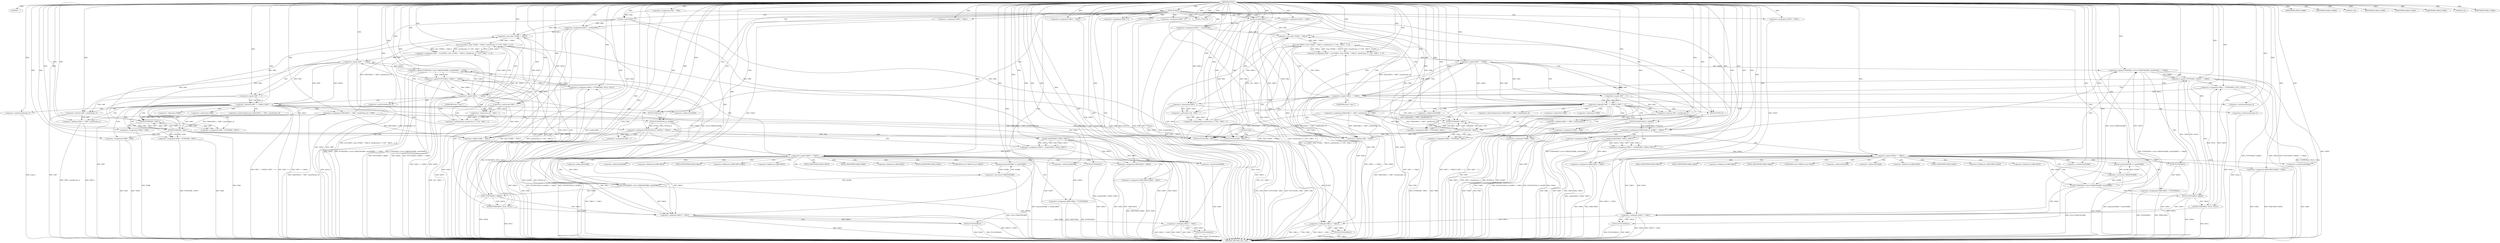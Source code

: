 digraph FUN1 {  
"1000100" [label = "(METHOD,FUN1)" ]
"1000499" [label = "(METHOD_RETURN,static void)" ]
"1000103" [label = "(LITERAL,\"\",)" ]
"1000104" [label = "(<operator>.assignment,VAR1 = VAR2)" ]
"1000108" [label = "(FUN2,FUN2())" ]
"1000113" [label = "(<operator>.assignment,VAR6 = 0)" ]
"1000120" [label = "(<operator>.assignment,VAR10 = VAR11)" ]
"1000124" [label = "(<operator>.assignment,VAR12 = VAR11)" ]
"1000128" [label = "(<operator>.assignment,VAR13 = wcslen(VAR1))" ]
"1000130" [label = "(wcslen,wcslen(VAR1))" ]
"1000135" [label = "(<operator>.notEquals,FUN3(FUN4(2,2), &VAR5) != VAR14)" ]
"1000136" [label = "(FUN3,FUN3(FUN4(2,2), &VAR5))" ]
"1000137" [label = "(FUN4,FUN4(2,2))" ]
"1000145" [label = "(<operator>.assignment,VAR6 = 1)" ]
"1000148" [label = "(<operator>.assignment,VAR10 = socket(VAR15, VAR16, VAR17))" ]
"1000150" [label = "(socket,socket(VAR15, VAR16, VAR17))" ]
"1000155" [label = "(<operator>.equals,VAR10 == VAR11)" ]
"1000160" [label = "(memset,memset(&VAR8, 0, sizeof(VAR8)))" ]
"1000164" [label = "(<operator>.sizeOf,sizeof(VAR8))" ]
"1000166" [label = "(<operator>.assignment,VAR8.VAR18 = VAR15)" ]
"1000171" [label = "(<operator>.assignment,VAR8.VAR19.VAR20 = VAR21)" ]
"1000178" [label = "(<operator>.assignment,VAR8.VAR22 = FUN5(VAR23))" ]
"1000182" [label = "(FUN5,FUN5(VAR23))" ]
"1000185" [label = "(<operator>.equals,FUN6(VAR10, (struct VAR24*)&VAR8, sizeof(VAR8)) == VAR25)" ]
"1000186" [label = "(FUN6,FUN6(VAR10, (struct VAR24*)&VAR8, sizeof(VAR8)))" ]
"1000188" [label = "(<operator>.cast,(struct VAR24*)&VAR8)" ]
"1000192" [label = "(<operator>.sizeOf,sizeof(VAR8))" ]
"1000198" [label = "(<operator>.equals,FUN7(VAR10, VAR26) == VAR25)" ]
"1000199" [label = "(FUN7,FUN7(VAR10, VAR26))" ]
"1000205" [label = "(<operator>.assignment,VAR12 = FUN8(VAR10, NULL, NULL))" ]
"1000207" [label = "(FUN8,FUN8(VAR10, NULL, NULL))" ]
"1000212" [label = "(<operator>.equals,VAR12 == VAR25)" ]
"1000217" [label = "(<operator>.assignment,VAR7 = recv(VAR12, (char *)(VAR1 + VAR13), sizeof(wchar_t) * (100 - VAR13 - 1), 0))" ]
"1000219" [label = "(recv,recv(VAR12, (char *)(VAR1 + VAR13), sizeof(wchar_t) * (100 - VAR13 - 1), 0))" ]
"1000221" [label = "(<operator>.cast,(char *)(VAR1 + VAR13))" ]
"1000223" [label = "(<operator>.addition,VAR1 + VAR13)" ]
"1000226" [label = "(<operator>.multiplication,sizeof(wchar_t) * (100 - VAR13 - 1))" ]
"1000227" [label = "(<operator>.sizeOf,sizeof(wchar_t))" ]
"1000229" [label = "(<operator>.subtraction,100 - VAR13 - 1)" ]
"1000231" [label = "(<operator>.subtraction,VAR13 - 1)" ]
"1000236" [label = "(<operator>.logicalOr,VAR7 == VAR25 || VAR7 == 0)" ]
"1000237" [label = "(<operator>.equals,VAR7 == VAR25)" ]
"1000240" [label = "(<operator>.equals,VAR7 == 0)" ]
"1000245" [label = "(<operator>.assignment,VAR1[VAR13 + VAR7 / sizeof(wchar_t)] = VAR3)" ]
"1000248" [label = "(<operator>.addition,VAR13 + VAR7 / sizeof(wchar_t))" ]
"1000250" [label = "(<operator>.division,VAR7 / sizeof(wchar_t))" ]
"1000252" [label = "(<operator>.sizeOf,sizeof(wchar_t))" ]
"1000255" [label = "(<operator>.assignment,VAR9 = FUN9(VAR1, VAR3''))" ]
"1000257" [label = "(FUN9,FUN9(VAR1, VAR3''))" ]
"1000261" [label = "(IDENTIFIER,VAR9,if (VAR9))" ]
"1000263" [label = "(<operator>.assignment,*VAR9 = VAR3)" ]
"1000267" [label = "(<operator>.assignment,VAR9 = FUN9(VAR1, VAR3''))" ]
"1000269" [label = "(FUN9,FUN9(VAR1, VAR3''))" ]
"1000273" [label = "(IDENTIFIER,VAR9,if (VAR9))" ]
"1000275" [label = "(<operator>.assignment,*VAR9 = VAR3)" ]
"1000279" [label = "(LITERAL,0,do)" ]
"1000281" [label = "(<operator>.notEquals,VAR10 != VAR11)" ]
"1000285" [label = "(FUN10,FUN10(VAR10))" ]
"1000288" [label = "(<operator>.notEquals,VAR12 != VAR11)" ]
"1000292" [label = "(FUN10,FUN10(VAR12))" ]
"1000295" [label = "(IDENTIFIER,VAR6,if (VAR6))" ]
"1000297" [label = "(FUN11,FUN11())" ]
"1000303" [label = "(<operator>.assignment,VAR6 = 0)" ]
"1000310" [label = "(<operator>.assignment,VAR10 = VAR11)" ]
"1000314" [label = "(<operator>.assignment,VAR12 = VAR11)" ]
"1000318" [label = "(<operator>.assignment,VAR13 = wcslen(VAR1))" ]
"1000320" [label = "(wcslen,wcslen(VAR1))" ]
"1000325" [label = "(<operator>.notEquals,FUN3(FUN4(2,2), &VAR5) != VAR14)" ]
"1000326" [label = "(FUN3,FUN3(FUN4(2,2), &VAR5))" ]
"1000327" [label = "(FUN4,FUN4(2,2))" ]
"1000335" [label = "(<operator>.assignment,VAR6 = 1)" ]
"1000338" [label = "(<operator>.assignment,VAR10 = socket(VAR15, VAR16, VAR17))" ]
"1000340" [label = "(socket,socket(VAR15, VAR16, VAR17))" ]
"1000345" [label = "(<operator>.equals,VAR10 == VAR11)" ]
"1000350" [label = "(memset,memset(&VAR8, 0, sizeof(VAR8)))" ]
"1000354" [label = "(<operator>.sizeOf,sizeof(VAR8))" ]
"1000356" [label = "(<operator>.assignment,VAR8.VAR18 = VAR15)" ]
"1000361" [label = "(<operator>.assignment,VAR8.VAR19.VAR20 = VAR21)" ]
"1000368" [label = "(<operator>.assignment,VAR8.VAR22 = FUN5(VAR23))" ]
"1000372" [label = "(FUN5,FUN5(VAR23))" ]
"1000375" [label = "(<operator>.equals,FUN6(VAR10, (struct VAR24*)&VAR8, sizeof(VAR8)) == VAR25)" ]
"1000376" [label = "(FUN6,FUN6(VAR10, (struct VAR24*)&VAR8, sizeof(VAR8)))" ]
"1000378" [label = "(<operator>.cast,(struct VAR24*)&VAR8)" ]
"1000382" [label = "(<operator>.sizeOf,sizeof(VAR8))" ]
"1000388" [label = "(<operator>.equals,FUN7(VAR10, VAR26) == VAR25)" ]
"1000389" [label = "(FUN7,FUN7(VAR10, VAR26))" ]
"1000395" [label = "(<operator>.assignment,VAR12 = FUN8(VAR10, NULL, NULL))" ]
"1000397" [label = "(FUN8,FUN8(VAR10, NULL, NULL))" ]
"1000402" [label = "(<operator>.equals,VAR12 == VAR25)" ]
"1000407" [label = "(<operator>.assignment,VAR7 = recv(VAR12, (char *)(VAR1 + VAR13), sizeof(wchar_t) * (100 - VAR13 - 1), 0))" ]
"1000409" [label = "(recv,recv(VAR12, (char *)(VAR1 + VAR13), sizeof(wchar_t) * (100 - VAR13 - 1), 0))" ]
"1000411" [label = "(<operator>.cast,(char *)(VAR1 + VAR13))" ]
"1000413" [label = "(<operator>.addition,VAR1 + VAR13)" ]
"1000416" [label = "(<operator>.multiplication,sizeof(wchar_t) * (100 - VAR13 - 1))" ]
"1000417" [label = "(<operator>.sizeOf,sizeof(wchar_t))" ]
"1000419" [label = "(<operator>.subtraction,100 - VAR13 - 1)" ]
"1000421" [label = "(<operator>.subtraction,VAR13 - 1)" ]
"1000426" [label = "(<operator>.logicalOr,VAR7 == VAR25 || VAR7 == 0)" ]
"1000427" [label = "(<operator>.equals,VAR7 == VAR25)" ]
"1000430" [label = "(<operator>.equals,VAR7 == 0)" ]
"1000435" [label = "(<operator>.assignment,VAR1[VAR13 + VAR7 / sizeof(wchar_t)] = VAR3)" ]
"1000438" [label = "(<operator>.addition,VAR13 + VAR7 / sizeof(wchar_t))" ]
"1000440" [label = "(<operator>.division,VAR7 / sizeof(wchar_t))" ]
"1000442" [label = "(<operator>.sizeOf,sizeof(wchar_t))" ]
"1000445" [label = "(<operator>.assignment,VAR9 = FUN9(VAR1, VAR3''))" ]
"1000447" [label = "(FUN9,FUN9(VAR1, VAR3''))" ]
"1000451" [label = "(IDENTIFIER,VAR9,if (VAR9))" ]
"1000453" [label = "(<operator>.assignment,*VAR9 = VAR3)" ]
"1000457" [label = "(<operator>.assignment,VAR9 = FUN9(VAR1, VAR3''))" ]
"1000459" [label = "(FUN9,FUN9(VAR1, VAR3''))" ]
"1000463" [label = "(IDENTIFIER,VAR9,if (VAR9))" ]
"1000465" [label = "(<operator>.assignment,*VAR9 = VAR3)" ]
"1000469" [label = "(LITERAL,0,do)" ]
"1000471" [label = "(<operator>.notEquals,VAR10 != VAR11)" ]
"1000475" [label = "(FUN10,FUN10(VAR10))" ]
"1000478" [label = "(<operator>.notEquals,VAR12 != VAR11)" ]
"1000482" [label = "(FUN10,FUN10(VAR12))" ]
"1000485" [label = "(IDENTIFIER,VAR6,if (VAR6))" ]
"1000487" [label = "(FUN11,FUN11())" ]
"1000489" [label = "(FUN2,FUN2())" ]
"1000491" [label = "(FUN12,FUN12(VAR1, VAR1))" ]
"1000496" [label = "(FUN12,FUN12(VAR1, VAR1))" ]
"1000140" [label = "(<operator>.addressOf,&VAR5)" ]
"1000161" [label = "(<operator>.addressOf,&VAR8)" ]
"1000167" [label = "(<operator>.fieldAccess,VAR8.VAR18)" ]
"1000169" [label = "(FIELD_IDENTIFIER,VAR18,VAR18)" ]
"1000172" [label = "(<operator>.fieldAccess,VAR8.VAR19.VAR20)" ]
"1000173" [label = "(<operator>.fieldAccess,VAR8.VAR19)" ]
"1000175" [label = "(FIELD_IDENTIFIER,VAR19,VAR19)" ]
"1000176" [label = "(FIELD_IDENTIFIER,VAR20,VAR20)" ]
"1000179" [label = "(<operator>.fieldAccess,VAR8.VAR22)" ]
"1000181" [label = "(FIELD_IDENTIFIER,VAR22,VAR22)" ]
"1000189" [label = "(UNKNOWN,struct VAR24*,struct VAR24*)" ]
"1000190" [label = "(<operator>.addressOf,&VAR8)" ]
"1000222" [label = "(UNKNOWN,char *,char *)" ]
"1000246" [label = "(<operator>.indirectIndexAccess,VAR1[VAR13 + VAR7 / sizeof(wchar_t)])" ]
"1000264" [label = "(<operator>.indirection,*VAR9)" ]
"1000276" [label = "(<operator>.indirection,*VAR9)" ]
"1000330" [label = "(<operator>.addressOf,&VAR5)" ]
"1000351" [label = "(<operator>.addressOf,&VAR8)" ]
"1000357" [label = "(<operator>.fieldAccess,VAR8.VAR18)" ]
"1000359" [label = "(FIELD_IDENTIFIER,VAR18,VAR18)" ]
"1000362" [label = "(<operator>.fieldAccess,VAR8.VAR19.VAR20)" ]
"1000363" [label = "(<operator>.fieldAccess,VAR8.VAR19)" ]
"1000365" [label = "(FIELD_IDENTIFIER,VAR19,VAR19)" ]
"1000366" [label = "(FIELD_IDENTIFIER,VAR20,VAR20)" ]
"1000369" [label = "(<operator>.fieldAccess,VAR8.VAR22)" ]
"1000371" [label = "(FIELD_IDENTIFIER,VAR22,VAR22)" ]
"1000379" [label = "(UNKNOWN,struct VAR24*,struct VAR24*)" ]
"1000380" [label = "(<operator>.addressOf,&VAR8)" ]
"1000412" [label = "(UNKNOWN,char *,char *)" ]
"1000436" [label = "(<operator>.indirectIndexAccess,VAR1[VAR13 + VAR7 / sizeof(wchar_t)])" ]
"1000454" [label = "(<operator>.indirection,*VAR9)" ]
"1000466" [label = "(<operator>.indirection,*VAR9)" ]
  "1000388" -> "1000499"  [ label = "DDG: FUN7(VAR10, VAR26) == VAR25"] 
  "1000178" -> "1000499"  [ label = "DDG: FUN5(VAR23)"] 
  "1000325" -> "1000499"  [ label = "DDG: FUN3(FUN4(2,2), &VAR5)"] 
  "1000368" -> "1000499"  [ label = "DDG: VAR8.VAR22"] 
  "1000427" -> "1000499"  [ label = "DDG: VAR7"] 
  "1000186" -> "1000499"  [ label = "DDG: (struct VAR24*)&VAR8"] 
  "1000128" -> "1000499"  [ label = "DDG: wcslen(VAR1)"] 
  "1000285" -> "1000499"  [ label = "DDG: VAR10"] 
  "1000185" -> "1000499"  [ label = "DDG: FUN6(VAR10, (struct VAR24*)&VAR8, sizeof(VAR8))"] 
  "1000459" -> "1000499"  [ label = "DDG: VAR3"] 
  "1000135" -> "1000499"  [ label = "DDG: VAR14"] 
  "1000395" -> "1000499"  [ label = "DDG: FUN8(VAR10, NULL, NULL)"] 
  "1000171" -> "1000499"  [ label = "DDG: VAR8.VAR19.VAR20"] 
  "1000375" -> "1000499"  [ label = "DDG: FUN6(VAR10, (struct VAR24*)&VAR8, sizeof(VAR8))"] 
  "1000219" -> "1000499"  [ label = "DDG: (char *)(VAR1 + VAR13)"] 
  "1000250" -> "1000499"  [ label = "DDG: VAR7"] 
  "1000335" -> "1000499"  [ label = "DDG: VAR6"] 
  "1000185" -> "1000499"  [ label = "DDG: VAR25"] 
  "1000375" -> "1000499"  [ label = "DDG: FUN6(VAR10, (struct VAR24*)&VAR8, sizeof(VAR8)) == VAR25"] 
  "1000199" -> "1000499"  [ label = "DDG: VAR26"] 
  "1000292" -> "1000499"  [ label = "DDG: FUN10(VAR12)"] 
  "1000435" -> "1000499"  [ label = "DDG: VAR1[VAR13 + VAR7 / sizeof(wchar_t)]"] 
  "1000382" -> "1000499"  [ label = "DDG: VAR8"] 
  "1000221" -> "1000499"  [ label = "DDG: VAR1 + VAR13"] 
  "1000236" -> "1000499"  [ label = "DDG: VAR7 == VAR25"] 
  "1000207" -> "1000499"  [ label = "DDG: NULL"] 
  "1000457" -> "1000499"  [ label = "DDG: FUN9(VAR1, VAR3'')"] 
  "1000285" -> "1000499"  [ label = "DDG: FUN10(VAR10)"] 
  "1000281" -> "1000499"  [ label = "DDG: VAR10"] 
  "1000388" -> "1000499"  [ label = "DDG: FUN7(VAR10, VAR26)"] 
  "1000426" -> "1000499"  [ label = "DDG: VAR7 == VAR25"] 
  "1000185" -> "1000499"  [ label = "DDG: FUN6(VAR10, (struct VAR24*)&VAR8, sizeof(VAR8)) == VAR25"] 
  "1000442" -> "1000499"  [ label = "DDG: wchar_t"] 
  "1000409" -> "1000499"  [ label = "DDG: (char *)(VAR1 + VAR13)"] 
  "1000489" -> "1000499"  [ label = "DDG: FUN2()"] 
  "1000150" -> "1000499"  [ label = "DDG: VAR15"] 
  "1000236" -> "1000499"  [ label = "DDG: VAR7 == VAR25 || VAR7 == 0"] 
  "1000237" -> "1000499"  [ label = "DDG: VAR25"] 
  "1000288" -> "1000499"  [ label = "DDG: VAR11"] 
  "1000496" -> "1000499"  [ label = "DDG: FUN12(VAR1, VAR1)"] 
  "1000496" -> "1000499"  [ label = "DDG: VAR1"] 
  "1000375" -> "1000499"  [ label = "DDG: VAR25"] 
  "1000188" -> "1000499"  [ label = "DDG: &VAR8"] 
  "1000303" -> "1000499"  [ label = "DDG: VAR6"] 
  "1000471" -> "1000499"  [ label = "DDG: VAR10"] 
  "1000252" -> "1000499"  [ label = "DDG: wchar_t"] 
  "1000340" -> "1000499"  [ label = "DDG: VAR17"] 
  "1000292" -> "1000499"  [ label = "DDG: VAR12"] 
  "1000407" -> "1000499"  [ label = "DDG: recv(VAR12, (char *)(VAR1 + VAR13), sizeof(wchar_t) * (100 - VAR13 - 1), 0)"] 
  "1000178" -> "1000499"  [ label = "DDG: VAR8.VAR22"] 
  "1000465" -> "1000499"  [ label = "DDG: VAR3"] 
  "1000356" -> "1000499"  [ label = "DDG: VAR8.VAR18"] 
  "1000438" -> "1000499"  [ label = "DDG: VAR7 / sizeof(wchar_t)"] 
  "1000388" -> "1000499"  [ label = "DDG: VAR25"] 
  "1000219" -> "1000499"  [ label = "DDG: sizeof(wchar_t) * (100 - VAR13 - 1)"] 
  "1000217" -> "1000499"  [ label = "DDG: recv(VAR12, (char *)(VAR1 + VAR13), sizeof(wchar_t) * (100 - VAR13 - 1), 0)"] 
  "1000402" -> "1000499"  [ label = "DDG: VAR25"] 
  "1000236" -> "1000499"  [ label = "DDG: VAR7 == 0"] 
  "1000160" -> "1000499"  [ label = "DDG: memset(&VAR8, 0, sizeof(VAR8))"] 
  "1000227" -> "1000499"  [ label = "DDG: wchar_t"] 
  "1000212" -> "1000499"  [ label = "DDG: VAR25"] 
  "1000318" -> "1000499"  [ label = "DDG: VAR13"] 
  "1000402" -> "1000499"  [ label = "DDG: VAR12 == VAR25"] 
  "1000237" -> "1000499"  [ label = "DDG: VAR7"] 
  "1000113" -> "1000499"  [ label = "DDG: VAR6"] 
  "1000482" -> "1000499"  [ label = "DDG: VAR12"] 
  "1000136" -> "1000499"  [ label = "DDG: &VAR5"] 
  "1000150" -> "1000499"  [ label = "DDG: VAR16"] 
  "1000491" -> "1000499"  [ label = "DDG: VAR1"] 
  "1000267" -> "1000499"  [ label = "DDG: FUN9(VAR1, VAR3'')"] 
  "1000226" -> "1000499"  [ label = "DDG: 100 - VAR13 - 1"] 
  "1000378" -> "1000499"  [ label = "DDG: &VAR8"] 
  "1000128" -> "1000499"  [ label = "DDG: VAR13"] 
  "1000155" -> "1000499"  [ label = "DDG: VAR10 == VAR11"] 
  "1000166" -> "1000499"  [ label = "DDG: VAR8.VAR18"] 
  "1000288" -> "1000499"  [ label = "DDG: VAR12"] 
  "1000426" -> "1000499"  [ label = "DDG: VAR7 == VAR25 || VAR7 == 0"] 
  "1000325" -> "1000499"  [ label = "DDG: VAR14"] 
  "1000267" -> "1000499"  [ label = "DDG: VAR9"] 
  "1000475" -> "1000499"  [ label = "DDG: VAR10"] 
  "1000478" -> "1000499"  [ label = "DDG: VAR12"] 
  "1000263" -> "1000499"  [ label = "DDG: *VAR9"] 
  "1000421" -> "1000499"  [ label = "DDG: VAR13"] 
  "1000372" -> "1000499"  [ label = "DDG: VAR23"] 
  "1000491" -> "1000499"  [ label = "DDG: FUN12(VAR1, VAR1)"] 
  "1000411" -> "1000499"  [ label = "DDG: VAR1 + VAR13"] 
  "1000475" -> "1000499"  [ label = "DDG: FUN10(VAR10)"] 
  "1000478" -> "1000499"  [ label = "DDG: VAR11"] 
  "1000150" -> "1000499"  [ label = "DDG: VAR17"] 
  "1000397" -> "1000499"  [ label = "DDG: NULL"] 
  "1000205" -> "1000499"  [ label = "DDG: FUN8(VAR10, NULL, NULL)"] 
  "1000340" -> "1000499"  [ label = "DDG: VAR16"] 
  "1000326" -> "1000499"  [ label = "DDG: &VAR5"] 
  "1000361" -> "1000499"  [ label = "DDG: VAR21"] 
  "1000229" -> "1000499"  [ label = "DDG: VAR13 - 1"] 
  "1000430" -> "1000499"  [ label = "DDG: VAR7"] 
  "1000275" -> "1000499"  [ label = "DDG: VAR3"] 
  "1000409" -> "1000499"  [ label = "DDG: sizeof(wchar_t) * (100 - VAR13 - 1)"] 
  "1000417" -> "1000499"  [ label = "DDG: wchar_t"] 
  "1000275" -> "1000499"  [ label = "DDG: *VAR9"] 
  "1000350" -> "1000499"  [ label = "DDG: memset(&VAR8, 0, sizeof(VAR8))"] 
  "1000212" -> "1000499"  [ label = "DDG: VAR12 == VAR25"] 
  "1000297" -> "1000499"  [ label = "DDG: FUN11()"] 
  "1000198" -> "1000499"  [ label = "DDG: FUN7(VAR10, VAR26)"] 
  "1000356" -> "1000499"  [ label = "DDG: VAR15"] 
  "1000231" -> "1000499"  [ label = "DDG: VAR13"] 
  "1000376" -> "1000499"  [ label = "DDG: (struct VAR24*)&VAR8"] 
  "1000338" -> "1000499"  [ label = "DDG: socket(VAR15, VAR16, VAR17)"] 
  "1000135" -> "1000499"  [ label = "DDG: FUN3(FUN4(2,2), &VAR5) != VAR14"] 
  "1000192" -> "1000499"  [ label = "DDG: VAR8"] 
  "1000325" -> "1000499"  [ label = "DDG: FUN3(FUN4(2,2), &VAR5) != VAR14"] 
  "1000281" -> "1000499"  [ label = "DDG: VAR10 != VAR11"] 
  "1000135" -> "1000499"  [ label = "DDG: FUN3(FUN4(2,2), &VAR5)"] 
  "1000419" -> "1000499"  [ label = "DDG: VAR13 - 1"] 
  "1000288" -> "1000499"  [ label = "DDG: VAR12 != VAR11"] 
  "1000361" -> "1000499"  [ label = "DDG: VAR8.VAR19.VAR20"] 
  "1000457" -> "1000499"  [ label = "DDG: VAR9"] 
  "1000171" -> "1000499"  [ label = "DDG: VAR21"] 
  "1000440" -> "1000499"  [ label = "DDG: VAR7"] 
  "1000166" -> "1000499"  [ label = "DDG: VAR15"] 
  "1000389" -> "1000499"  [ label = "DDG: VAR26"] 
  "1000148" -> "1000499"  [ label = "DDG: socket(VAR15, VAR16, VAR17)"] 
  "1000471" -> "1000499"  [ label = "DDG: VAR10 != VAR11"] 
  "1000248" -> "1000499"  [ label = "DDG: VAR7 / sizeof(wchar_t)"] 
  "1000326" -> "1000499"  [ label = "DDG: FUN4(2,2)"] 
  "1000318" -> "1000499"  [ label = "DDG: wcslen(VAR1)"] 
  "1000368" -> "1000499"  [ label = "DDG: FUN5(VAR23)"] 
  "1000416" -> "1000499"  [ label = "DDG: 100 - VAR13 - 1"] 
  "1000426" -> "1000499"  [ label = "DDG: VAR7 == 0"] 
  "1000438" -> "1000499"  [ label = "DDG: VAR13"] 
  "1000345" -> "1000499"  [ label = "DDG: VAR10 == VAR11"] 
  "1000245" -> "1000499"  [ label = "DDG: VAR1[VAR13 + VAR7 / sizeof(wchar_t)]"] 
  "1000478" -> "1000499"  [ label = "DDG: VAR12 != VAR11"] 
  "1000145" -> "1000499"  [ label = "DDG: VAR6"] 
  "1000240" -> "1000499"  [ label = "DDG: VAR7"] 
  "1000453" -> "1000499"  [ label = "DDG: *VAR9"] 
  "1000487" -> "1000499"  [ label = "DDG: FUN11()"] 
  "1000340" -> "1000499"  [ label = "DDG: VAR15"] 
  "1000269" -> "1000499"  [ label = "DDG: VAR3"] 
  "1000427" -> "1000499"  [ label = "DDG: VAR25"] 
  "1000182" -> "1000499"  [ label = "DDG: VAR23"] 
  "1000136" -> "1000499"  [ label = "DDG: FUN4(2,2)"] 
  "1000104" -> "1000499"  [ label = "DDG: VAR2"] 
  "1000248" -> "1000499"  [ label = "DDG: VAR13"] 
  "1000198" -> "1000499"  [ label = "DDG: VAR25"] 
  "1000482" -> "1000499"  [ label = "DDG: FUN10(VAR12)"] 
  "1000465" -> "1000499"  [ label = "DDG: *VAR9"] 
  "1000198" -> "1000499"  [ label = "DDG: FUN7(VAR10, VAR26) == VAR25"] 
  "1000100" -> "1000103"  [ label = "DDG: "] 
  "1000100" -> "1000104"  [ label = "DDG: "] 
  "1000100" -> "1000108"  [ label = "DDG: "] 
  "1000100" -> "1000113"  [ label = "DDG: "] 
  "1000100" -> "1000120"  [ label = "DDG: "] 
  "1000100" -> "1000124"  [ label = "DDG: "] 
  "1000130" -> "1000128"  [ label = "DDG: VAR1"] 
  "1000100" -> "1000128"  [ label = "DDG: "] 
  "1000104" -> "1000130"  [ label = "DDG: VAR1"] 
  "1000100" -> "1000130"  [ label = "DDG: "] 
  "1000136" -> "1000135"  [ label = "DDG: FUN4(2,2)"] 
  "1000136" -> "1000135"  [ label = "DDG: &VAR5"] 
  "1000137" -> "1000136"  [ label = "DDG: 2"] 
  "1000100" -> "1000137"  [ label = "DDG: "] 
  "1000100" -> "1000135"  [ label = "DDG: "] 
  "1000100" -> "1000145"  [ label = "DDG: "] 
  "1000150" -> "1000148"  [ label = "DDG: VAR15"] 
  "1000150" -> "1000148"  [ label = "DDG: VAR16"] 
  "1000150" -> "1000148"  [ label = "DDG: VAR17"] 
  "1000100" -> "1000148"  [ label = "DDG: "] 
  "1000100" -> "1000150"  [ label = "DDG: "] 
  "1000148" -> "1000155"  [ label = "DDG: VAR10"] 
  "1000100" -> "1000155"  [ label = "DDG: "] 
  "1000188" -> "1000160"  [ label = "DDG: &VAR8"] 
  "1000100" -> "1000160"  [ label = "DDG: "] 
  "1000100" -> "1000164"  [ label = "DDG: "] 
  "1000150" -> "1000166"  [ label = "DDG: VAR15"] 
  "1000100" -> "1000166"  [ label = "DDG: "] 
  "1000100" -> "1000171"  [ label = "DDG: "] 
  "1000182" -> "1000178"  [ label = "DDG: VAR23"] 
  "1000100" -> "1000182"  [ label = "DDG: "] 
  "1000186" -> "1000185"  [ label = "DDG: VAR10"] 
  "1000186" -> "1000185"  [ label = "DDG: (struct VAR24*)&VAR8"] 
  "1000155" -> "1000186"  [ label = "DDG: VAR10"] 
  "1000100" -> "1000186"  [ label = "DDG: "] 
  "1000188" -> "1000186"  [ label = "DDG: &VAR8"] 
  "1000160" -> "1000188"  [ label = "DDG: &VAR8"] 
  "1000100" -> "1000192"  [ label = "DDG: "] 
  "1000237" -> "1000185"  [ label = "DDG: VAR25"] 
  "1000100" -> "1000185"  [ label = "DDG: "] 
  "1000199" -> "1000198"  [ label = "DDG: VAR10"] 
  "1000199" -> "1000198"  [ label = "DDG: VAR26"] 
  "1000186" -> "1000199"  [ label = "DDG: VAR10"] 
  "1000100" -> "1000199"  [ label = "DDG: "] 
  "1000185" -> "1000198"  [ label = "DDG: VAR25"] 
  "1000100" -> "1000198"  [ label = "DDG: "] 
  "1000207" -> "1000205"  [ label = "DDG: VAR10"] 
  "1000207" -> "1000205"  [ label = "DDG: NULL"] 
  "1000100" -> "1000205"  [ label = "DDG: "] 
  "1000199" -> "1000207"  [ label = "DDG: VAR10"] 
  "1000100" -> "1000207"  [ label = "DDG: "] 
  "1000205" -> "1000212"  [ label = "DDG: VAR12"] 
  "1000100" -> "1000212"  [ label = "DDG: "] 
  "1000198" -> "1000212"  [ label = "DDG: VAR25"] 
  "1000219" -> "1000217"  [ label = "DDG: VAR12"] 
  "1000219" -> "1000217"  [ label = "DDG: (char *)(VAR1 + VAR13)"] 
  "1000219" -> "1000217"  [ label = "DDG: sizeof(wchar_t) * (100 - VAR13 - 1)"] 
  "1000219" -> "1000217"  [ label = "DDG: 0"] 
  "1000100" -> "1000217"  [ label = "DDG: "] 
  "1000212" -> "1000219"  [ label = "DDG: VAR12"] 
  "1000100" -> "1000219"  [ label = "DDG: "] 
  "1000221" -> "1000219"  [ label = "DDG: VAR1 + VAR13"] 
  "1000269" -> "1000221"  [ label = "DDG: VAR1"] 
  "1000245" -> "1000221"  [ label = "DDG: VAR1[VAR13 + VAR7 / sizeof(wchar_t)]"] 
  "1000130" -> "1000221"  [ label = "DDG: VAR1"] 
  "1000100" -> "1000221"  [ label = "DDG: "] 
  "1000128" -> "1000221"  [ label = "DDG: VAR13"] 
  "1000231" -> "1000221"  [ label = "DDG: VAR13"] 
  "1000269" -> "1000223"  [ label = "DDG: VAR1"] 
  "1000245" -> "1000223"  [ label = "DDG: VAR1[VAR13 + VAR7 / sizeof(wchar_t)]"] 
  "1000130" -> "1000223"  [ label = "DDG: VAR1"] 
  "1000100" -> "1000223"  [ label = "DDG: "] 
  "1000128" -> "1000223"  [ label = "DDG: VAR13"] 
  "1000231" -> "1000223"  [ label = "DDG: VAR13"] 
  "1000226" -> "1000219"  [ label = "DDG: 100 - VAR13 - 1"] 
  "1000100" -> "1000226"  [ label = "DDG: "] 
  "1000100" -> "1000227"  [ label = "DDG: "] 
  "1000229" -> "1000226"  [ label = "DDG: 100"] 
  "1000229" -> "1000226"  [ label = "DDG: VAR13 - 1"] 
  "1000100" -> "1000229"  [ label = "DDG: "] 
  "1000231" -> "1000229"  [ label = "DDG: VAR13"] 
  "1000231" -> "1000229"  [ label = "DDG: 1"] 
  "1000100" -> "1000231"  [ label = "DDG: "] 
  "1000128" -> "1000231"  [ label = "DDG: VAR13"] 
  "1000237" -> "1000236"  [ label = "DDG: VAR7"] 
  "1000237" -> "1000236"  [ label = "DDG: VAR25"] 
  "1000217" -> "1000237"  [ label = "DDG: VAR7"] 
  "1000100" -> "1000237"  [ label = "DDG: "] 
  "1000212" -> "1000237"  [ label = "DDG: VAR25"] 
  "1000240" -> "1000236"  [ label = "DDG: VAR7"] 
  "1000240" -> "1000236"  [ label = "DDG: 0"] 
  "1000237" -> "1000240"  [ label = "DDG: VAR7"] 
  "1000100" -> "1000240"  [ label = "DDG: "] 
  "1000269" -> "1000245"  [ label = "DDG: VAR3"] 
  "1000100" -> "1000245"  [ label = "DDG: "] 
  "1000231" -> "1000248"  [ label = "DDG: VAR13"] 
  "1000100" -> "1000248"  [ label = "DDG: "] 
  "1000250" -> "1000248"  [ label = "DDG: VAR7"] 
  "1000237" -> "1000250"  [ label = "DDG: VAR7"] 
  "1000240" -> "1000250"  [ label = "DDG: VAR7"] 
  "1000100" -> "1000250"  [ label = "DDG: "] 
  "1000100" -> "1000252"  [ label = "DDG: "] 
  "1000257" -> "1000255"  [ label = "DDG: VAR1"] 
  "1000257" -> "1000255"  [ label = "DDG: VAR3"] 
  "1000100" -> "1000255"  [ label = "DDG: "] 
  "1000245" -> "1000257"  [ label = "DDG: VAR1[VAR13 + VAR7 / sizeof(wchar_t)]"] 
  "1000100" -> "1000257"  [ label = "DDG: "] 
  "1000269" -> "1000257"  [ label = "DDG: VAR1"] 
  "1000130" -> "1000257"  [ label = "DDG: VAR1"] 
  "1000269" -> "1000257"  [ label = "DDG: VAR3"] 
  "1000100" -> "1000261"  [ label = "DDG: "] 
  "1000257" -> "1000263"  [ label = "DDG: VAR3"] 
  "1000100" -> "1000263"  [ label = "DDG: "] 
  "1000269" -> "1000267"  [ label = "DDG: VAR1"] 
  "1000269" -> "1000267"  [ label = "DDG: VAR3"] 
  "1000100" -> "1000267"  [ label = "DDG: "] 
  "1000257" -> "1000269"  [ label = "DDG: VAR1"] 
  "1000245" -> "1000269"  [ label = "DDG: VAR1[VAR13 + VAR7 / sizeof(wchar_t)]"] 
  "1000100" -> "1000269"  [ label = "DDG: "] 
  "1000257" -> "1000269"  [ label = "DDG: VAR3"] 
  "1000100" -> "1000273"  [ label = "DDG: "] 
  "1000269" -> "1000275"  [ label = "DDG: VAR3"] 
  "1000100" -> "1000275"  [ label = "DDG: "] 
  "1000100" -> "1000279"  [ label = "DDG: "] 
  "1000186" -> "1000281"  [ label = "DDG: VAR10"] 
  "1000199" -> "1000281"  [ label = "DDG: VAR10"] 
  "1000120" -> "1000281"  [ label = "DDG: VAR10"] 
  "1000207" -> "1000281"  [ label = "DDG: VAR10"] 
  "1000155" -> "1000281"  [ label = "DDG: VAR10"] 
  "1000100" -> "1000281"  [ label = "DDG: "] 
  "1000155" -> "1000281"  [ label = "DDG: VAR11"] 
  "1000281" -> "1000285"  [ label = "DDG: VAR10"] 
  "1000100" -> "1000285"  [ label = "DDG: "] 
  "1000124" -> "1000288"  [ label = "DDG: VAR12"] 
  "1000212" -> "1000288"  [ label = "DDG: VAR12"] 
  "1000219" -> "1000288"  [ label = "DDG: VAR12"] 
  "1000100" -> "1000288"  [ label = "DDG: "] 
  "1000281" -> "1000288"  [ label = "DDG: VAR11"] 
  "1000288" -> "1000292"  [ label = "DDG: VAR12"] 
  "1000100" -> "1000292"  [ label = "DDG: "] 
  "1000100" -> "1000295"  [ label = "DDG: "] 
  "1000100" -> "1000297"  [ label = "DDG: "] 
  "1000100" -> "1000303"  [ label = "DDG: "] 
  "1000100" -> "1000310"  [ label = "DDG: "] 
  "1000100" -> "1000314"  [ label = "DDG: "] 
  "1000320" -> "1000318"  [ label = "DDG: VAR1"] 
  "1000100" -> "1000318"  [ label = "DDG: "] 
  "1000104" -> "1000320"  [ label = "DDG: VAR1"] 
  "1000100" -> "1000320"  [ label = "DDG: "] 
  "1000326" -> "1000325"  [ label = "DDG: FUN4(2,2)"] 
  "1000326" -> "1000325"  [ label = "DDG: &VAR5"] 
  "1000327" -> "1000326"  [ label = "DDG: 2"] 
  "1000100" -> "1000327"  [ label = "DDG: "] 
  "1000100" -> "1000325"  [ label = "DDG: "] 
  "1000100" -> "1000335"  [ label = "DDG: "] 
  "1000340" -> "1000338"  [ label = "DDG: VAR15"] 
  "1000340" -> "1000338"  [ label = "DDG: VAR16"] 
  "1000340" -> "1000338"  [ label = "DDG: VAR17"] 
  "1000100" -> "1000338"  [ label = "DDG: "] 
  "1000100" -> "1000340"  [ label = "DDG: "] 
  "1000338" -> "1000345"  [ label = "DDG: VAR10"] 
  "1000100" -> "1000345"  [ label = "DDG: "] 
  "1000378" -> "1000350"  [ label = "DDG: &VAR8"] 
  "1000100" -> "1000350"  [ label = "DDG: "] 
  "1000100" -> "1000354"  [ label = "DDG: "] 
  "1000340" -> "1000356"  [ label = "DDG: VAR15"] 
  "1000100" -> "1000356"  [ label = "DDG: "] 
  "1000100" -> "1000361"  [ label = "DDG: "] 
  "1000372" -> "1000368"  [ label = "DDG: VAR23"] 
  "1000100" -> "1000372"  [ label = "DDG: "] 
  "1000376" -> "1000375"  [ label = "DDG: VAR10"] 
  "1000376" -> "1000375"  [ label = "DDG: (struct VAR24*)&VAR8"] 
  "1000345" -> "1000376"  [ label = "DDG: VAR10"] 
  "1000100" -> "1000376"  [ label = "DDG: "] 
  "1000378" -> "1000376"  [ label = "DDG: &VAR8"] 
  "1000350" -> "1000378"  [ label = "DDG: &VAR8"] 
  "1000100" -> "1000382"  [ label = "DDG: "] 
  "1000427" -> "1000375"  [ label = "DDG: VAR25"] 
  "1000100" -> "1000375"  [ label = "DDG: "] 
  "1000389" -> "1000388"  [ label = "DDG: VAR10"] 
  "1000389" -> "1000388"  [ label = "DDG: VAR26"] 
  "1000376" -> "1000389"  [ label = "DDG: VAR10"] 
  "1000100" -> "1000389"  [ label = "DDG: "] 
  "1000375" -> "1000388"  [ label = "DDG: VAR25"] 
  "1000100" -> "1000388"  [ label = "DDG: "] 
  "1000397" -> "1000395"  [ label = "DDG: VAR10"] 
  "1000397" -> "1000395"  [ label = "DDG: NULL"] 
  "1000100" -> "1000395"  [ label = "DDG: "] 
  "1000389" -> "1000397"  [ label = "DDG: VAR10"] 
  "1000100" -> "1000397"  [ label = "DDG: "] 
  "1000395" -> "1000402"  [ label = "DDG: VAR12"] 
  "1000100" -> "1000402"  [ label = "DDG: "] 
  "1000388" -> "1000402"  [ label = "DDG: VAR25"] 
  "1000409" -> "1000407"  [ label = "DDG: VAR12"] 
  "1000409" -> "1000407"  [ label = "DDG: (char *)(VAR1 + VAR13)"] 
  "1000409" -> "1000407"  [ label = "DDG: sizeof(wchar_t) * (100 - VAR13 - 1)"] 
  "1000409" -> "1000407"  [ label = "DDG: 0"] 
  "1000100" -> "1000407"  [ label = "DDG: "] 
  "1000402" -> "1000409"  [ label = "DDG: VAR12"] 
  "1000100" -> "1000409"  [ label = "DDG: "] 
  "1000411" -> "1000409"  [ label = "DDG: VAR1 + VAR13"] 
  "1000459" -> "1000411"  [ label = "DDG: VAR1"] 
  "1000435" -> "1000411"  [ label = "DDG: VAR1[VAR13 + VAR7 / sizeof(wchar_t)]"] 
  "1000320" -> "1000411"  [ label = "DDG: VAR1"] 
  "1000100" -> "1000411"  [ label = "DDG: "] 
  "1000318" -> "1000411"  [ label = "DDG: VAR13"] 
  "1000421" -> "1000411"  [ label = "DDG: VAR13"] 
  "1000459" -> "1000413"  [ label = "DDG: VAR1"] 
  "1000435" -> "1000413"  [ label = "DDG: VAR1[VAR13 + VAR7 / sizeof(wchar_t)]"] 
  "1000320" -> "1000413"  [ label = "DDG: VAR1"] 
  "1000100" -> "1000413"  [ label = "DDG: "] 
  "1000318" -> "1000413"  [ label = "DDG: VAR13"] 
  "1000421" -> "1000413"  [ label = "DDG: VAR13"] 
  "1000416" -> "1000409"  [ label = "DDG: 100 - VAR13 - 1"] 
  "1000100" -> "1000416"  [ label = "DDG: "] 
  "1000100" -> "1000417"  [ label = "DDG: "] 
  "1000419" -> "1000416"  [ label = "DDG: 100"] 
  "1000419" -> "1000416"  [ label = "DDG: VAR13 - 1"] 
  "1000100" -> "1000419"  [ label = "DDG: "] 
  "1000421" -> "1000419"  [ label = "DDG: VAR13"] 
  "1000421" -> "1000419"  [ label = "DDG: 1"] 
  "1000100" -> "1000421"  [ label = "DDG: "] 
  "1000318" -> "1000421"  [ label = "DDG: VAR13"] 
  "1000427" -> "1000426"  [ label = "DDG: VAR7"] 
  "1000427" -> "1000426"  [ label = "DDG: VAR25"] 
  "1000407" -> "1000427"  [ label = "DDG: VAR7"] 
  "1000100" -> "1000427"  [ label = "DDG: "] 
  "1000402" -> "1000427"  [ label = "DDG: VAR25"] 
  "1000430" -> "1000426"  [ label = "DDG: VAR7"] 
  "1000430" -> "1000426"  [ label = "DDG: 0"] 
  "1000427" -> "1000430"  [ label = "DDG: VAR7"] 
  "1000100" -> "1000430"  [ label = "DDG: "] 
  "1000459" -> "1000435"  [ label = "DDG: VAR3"] 
  "1000100" -> "1000435"  [ label = "DDG: "] 
  "1000421" -> "1000438"  [ label = "DDG: VAR13"] 
  "1000100" -> "1000438"  [ label = "DDG: "] 
  "1000440" -> "1000438"  [ label = "DDG: VAR7"] 
  "1000427" -> "1000440"  [ label = "DDG: VAR7"] 
  "1000430" -> "1000440"  [ label = "DDG: VAR7"] 
  "1000100" -> "1000440"  [ label = "DDG: "] 
  "1000100" -> "1000442"  [ label = "DDG: "] 
  "1000447" -> "1000445"  [ label = "DDG: VAR1"] 
  "1000447" -> "1000445"  [ label = "DDG: VAR3"] 
  "1000100" -> "1000445"  [ label = "DDG: "] 
  "1000435" -> "1000447"  [ label = "DDG: VAR1[VAR13 + VAR7 / sizeof(wchar_t)]"] 
  "1000100" -> "1000447"  [ label = "DDG: "] 
  "1000459" -> "1000447"  [ label = "DDG: VAR1"] 
  "1000320" -> "1000447"  [ label = "DDG: VAR1"] 
  "1000459" -> "1000447"  [ label = "DDG: VAR3"] 
  "1000100" -> "1000451"  [ label = "DDG: "] 
  "1000447" -> "1000453"  [ label = "DDG: VAR3"] 
  "1000100" -> "1000453"  [ label = "DDG: "] 
  "1000459" -> "1000457"  [ label = "DDG: VAR1"] 
  "1000459" -> "1000457"  [ label = "DDG: VAR3"] 
  "1000100" -> "1000457"  [ label = "DDG: "] 
  "1000435" -> "1000459"  [ label = "DDG: VAR1[VAR13 + VAR7 / sizeof(wchar_t)]"] 
  "1000447" -> "1000459"  [ label = "DDG: VAR1"] 
  "1000100" -> "1000459"  [ label = "DDG: "] 
  "1000447" -> "1000459"  [ label = "DDG: VAR3"] 
  "1000100" -> "1000463"  [ label = "DDG: "] 
  "1000459" -> "1000465"  [ label = "DDG: VAR3"] 
  "1000100" -> "1000465"  [ label = "DDG: "] 
  "1000100" -> "1000469"  [ label = "DDG: "] 
  "1000376" -> "1000471"  [ label = "DDG: VAR10"] 
  "1000397" -> "1000471"  [ label = "DDG: VAR10"] 
  "1000310" -> "1000471"  [ label = "DDG: VAR10"] 
  "1000389" -> "1000471"  [ label = "DDG: VAR10"] 
  "1000345" -> "1000471"  [ label = "DDG: VAR10"] 
  "1000100" -> "1000471"  [ label = "DDG: "] 
  "1000345" -> "1000471"  [ label = "DDG: VAR11"] 
  "1000471" -> "1000475"  [ label = "DDG: VAR10"] 
  "1000100" -> "1000475"  [ label = "DDG: "] 
  "1000314" -> "1000478"  [ label = "DDG: VAR12"] 
  "1000402" -> "1000478"  [ label = "DDG: VAR12"] 
  "1000409" -> "1000478"  [ label = "DDG: VAR12"] 
  "1000100" -> "1000478"  [ label = "DDG: "] 
  "1000471" -> "1000478"  [ label = "DDG: VAR11"] 
  "1000478" -> "1000482"  [ label = "DDG: VAR12"] 
  "1000100" -> "1000482"  [ label = "DDG: "] 
  "1000100" -> "1000485"  [ label = "DDG: "] 
  "1000100" -> "1000487"  [ label = "DDG: "] 
  "1000100" -> "1000489"  [ label = "DDG: "] 
  "1000459" -> "1000491"  [ label = "DDG: VAR1"] 
  "1000435" -> "1000491"  [ label = "DDG: VAR1[VAR13 + VAR7 / sizeof(wchar_t)]"] 
  "1000269" -> "1000491"  [ label = "DDG: VAR1"] 
  "1000320" -> "1000491"  [ label = "DDG: VAR1"] 
  "1000245" -> "1000491"  [ label = "DDG: VAR1[VAR13 + VAR7 / sizeof(wchar_t)]"] 
  "1000130" -> "1000491"  [ label = "DDG: VAR1"] 
  "1000100" -> "1000491"  [ label = "DDG: "] 
  "1000459" -> "1000496"  [ label = "DDG: VAR1"] 
  "1000435" -> "1000496"  [ label = "DDG: VAR1[VAR13 + VAR7 / sizeof(wchar_t)]"] 
  "1000269" -> "1000496"  [ label = "DDG: VAR1"] 
  "1000320" -> "1000496"  [ label = "DDG: VAR1"] 
  "1000245" -> "1000496"  [ label = "DDG: VAR1[VAR13 + VAR7 / sizeof(wchar_t)]"] 
  "1000130" -> "1000496"  [ label = "DDG: VAR1"] 
  "1000100" -> "1000496"  [ label = "DDG: "] 
  "1000108" -> "1000128"  [ label = "CDG: "] 
  "1000108" -> "1000310"  [ label = "CDG: "] 
  "1000108" -> "1000281"  [ label = "CDG: "] 
  "1000108" -> "1000326"  [ label = "CDG: "] 
  "1000108" -> "1000330"  [ label = "CDG: "] 
  "1000108" -> "1000120"  [ label = "CDG: "] 
  "1000108" -> "1000314"  [ label = "CDG: "] 
  "1000108" -> "1000288"  [ label = "CDG: "] 
  "1000108" -> "1000303"  [ label = "CDG: "] 
  "1000108" -> "1000136"  [ label = "CDG: "] 
  "1000108" -> "1000137"  [ label = "CDG: "] 
  "1000108" -> "1000124"  [ label = "CDG: "] 
  "1000108" -> "1000325"  [ label = "CDG: "] 
  "1000108" -> "1000318"  [ label = "CDG: "] 
  "1000108" -> "1000130"  [ label = "CDG: "] 
  "1000108" -> "1000320"  [ label = "CDG: "] 
  "1000108" -> "1000135"  [ label = "CDG: "] 
  "1000108" -> "1000471"  [ label = "CDG: "] 
  "1000108" -> "1000478"  [ label = "CDG: "] 
  "1000108" -> "1000113"  [ label = "CDG: "] 
  "1000108" -> "1000327"  [ label = "CDG: "] 
  "1000108" -> "1000140"  [ label = "CDG: "] 
  "1000108" -> "1000297"  [ label = "CDG: "] 
  "1000108" -> "1000487"  [ label = "CDG: "] 
  "1000135" -> "1000148"  [ label = "CDG: "] 
  "1000135" -> "1000150"  [ label = "CDG: "] 
  "1000135" -> "1000145"  [ label = "CDG: "] 
  "1000135" -> "1000155"  [ label = "CDG: "] 
  "1000155" -> "1000161"  [ label = "CDG: "] 
  "1000155" -> "1000182"  [ label = "CDG: "] 
  "1000155" -> "1000188"  [ label = "CDG: "] 
  "1000155" -> "1000190"  [ label = "CDG: "] 
  "1000155" -> "1000167"  [ label = "CDG: "] 
  "1000155" -> "1000160"  [ label = "CDG: "] 
  "1000155" -> "1000192"  [ label = "CDG: "] 
  "1000155" -> "1000176"  [ label = "CDG: "] 
  "1000155" -> "1000189"  [ label = "CDG: "] 
  "1000155" -> "1000169"  [ label = "CDG: "] 
  "1000155" -> "1000173"  [ label = "CDG: "] 
  "1000155" -> "1000181"  [ label = "CDG: "] 
  "1000155" -> "1000164"  [ label = "CDG: "] 
  "1000155" -> "1000166"  [ label = "CDG: "] 
  "1000155" -> "1000175"  [ label = "CDG: "] 
  "1000155" -> "1000179"  [ label = "CDG: "] 
  "1000155" -> "1000185"  [ label = "CDG: "] 
  "1000155" -> "1000186"  [ label = "CDG: "] 
  "1000155" -> "1000172"  [ label = "CDG: "] 
  "1000155" -> "1000178"  [ label = "CDG: "] 
  "1000155" -> "1000171"  [ label = "CDG: "] 
  "1000185" -> "1000199"  [ label = "CDG: "] 
  "1000185" -> "1000198"  [ label = "CDG: "] 
  "1000198" -> "1000212"  [ label = "CDG: "] 
  "1000198" -> "1000205"  [ label = "CDG: "] 
  "1000198" -> "1000207"  [ label = "CDG: "] 
  "1000212" -> "1000222"  [ label = "CDG: "] 
  "1000212" -> "1000226"  [ label = "CDG: "] 
  "1000212" -> "1000231"  [ label = "CDG: "] 
  "1000212" -> "1000221"  [ label = "CDG: "] 
  "1000212" -> "1000227"  [ label = "CDG: "] 
  "1000212" -> "1000219"  [ label = "CDG: "] 
  "1000212" -> "1000236"  [ label = "CDG: "] 
  "1000212" -> "1000217"  [ label = "CDG: "] 
  "1000212" -> "1000229"  [ label = "CDG: "] 
  "1000212" -> "1000237"  [ label = "CDG: "] 
  "1000212" -> "1000223"  [ label = "CDG: "] 
  "1000236" -> "1000269"  [ label = "CDG: "] 
  "1000236" -> "1000248"  [ label = "CDG: "] 
  "1000236" -> "1000267"  [ label = "CDG: "] 
  "1000236" -> "1000257"  [ label = "CDG: "] 
  "1000236" -> "1000255"  [ label = "CDG: "] 
  "1000236" -> "1000250"  [ label = "CDG: "] 
  "1000236" -> "1000245"  [ label = "CDG: "] 
  "1000236" -> "1000246"  [ label = "CDG: "] 
  "1000236" -> "1000252"  [ label = "CDG: "] 
  "1000236" -> "1000263"  [ label = "CDG: "] 
  "1000236" -> "1000264"  [ label = "CDG: "] 
  "1000236" -> "1000276"  [ label = "CDG: "] 
  "1000236" -> "1000275"  [ label = "CDG: "] 
  "1000236" -> "1000136"  [ label = "CDG: "] 
  "1000236" -> "1000137"  [ label = "CDG: "] 
  "1000236" -> "1000135"  [ label = "CDG: "] 
  "1000236" -> "1000140"  [ label = "CDG: "] 
  "1000237" -> "1000240"  [ label = "CDG: "] 
  "1000281" -> "1000285"  [ label = "CDG: "] 
  "1000288" -> "1000292"  [ label = "CDG: "] 
  "1000325" -> "1000340"  [ label = "CDG: "] 
  "1000325" -> "1000335"  [ label = "CDG: "] 
  "1000325" -> "1000345"  [ label = "CDG: "] 
  "1000325" -> "1000338"  [ label = "CDG: "] 
  "1000345" -> "1000362"  [ label = "CDG: "] 
  "1000345" -> "1000368"  [ label = "CDG: "] 
  "1000345" -> "1000382"  [ label = "CDG: "] 
  "1000345" -> "1000357"  [ label = "CDG: "] 
  "1000345" -> "1000376"  [ label = "CDG: "] 
  "1000345" -> "1000378"  [ label = "CDG: "] 
  "1000345" -> "1000350"  [ label = "CDG: "] 
  "1000345" -> "1000356"  [ label = "CDG: "] 
  "1000345" -> "1000361"  [ label = "CDG: "] 
  "1000345" -> "1000372"  [ label = "CDG: "] 
  "1000345" -> "1000369"  [ label = "CDG: "] 
  "1000345" -> "1000379"  [ label = "CDG: "] 
  "1000345" -> "1000371"  [ label = "CDG: "] 
  "1000345" -> "1000354"  [ label = "CDG: "] 
  "1000345" -> "1000375"  [ label = "CDG: "] 
  "1000345" -> "1000363"  [ label = "CDG: "] 
  "1000345" -> "1000380"  [ label = "CDG: "] 
  "1000345" -> "1000359"  [ label = "CDG: "] 
  "1000345" -> "1000351"  [ label = "CDG: "] 
  "1000345" -> "1000365"  [ label = "CDG: "] 
  "1000345" -> "1000366"  [ label = "CDG: "] 
  "1000375" -> "1000389"  [ label = "CDG: "] 
  "1000375" -> "1000388"  [ label = "CDG: "] 
  "1000388" -> "1000402"  [ label = "CDG: "] 
  "1000388" -> "1000397"  [ label = "CDG: "] 
  "1000388" -> "1000395"  [ label = "CDG: "] 
  "1000402" -> "1000412"  [ label = "CDG: "] 
  "1000402" -> "1000419"  [ label = "CDG: "] 
  "1000402" -> "1000413"  [ label = "CDG: "] 
  "1000402" -> "1000426"  [ label = "CDG: "] 
  "1000402" -> "1000409"  [ label = "CDG: "] 
  "1000402" -> "1000407"  [ label = "CDG: "] 
  "1000402" -> "1000427"  [ label = "CDG: "] 
  "1000402" -> "1000417"  [ label = "CDG: "] 
  "1000402" -> "1000421"  [ label = "CDG: "] 
  "1000402" -> "1000411"  [ label = "CDG: "] 
  "1000402" -> "1000416"  [ label = "CDG: "] 
  "1000426" -> "1000457"  [ label = "CDG: "] 
  "1000426" -> "1000435"  [ label = "CDG: "] 
  "1000426" -> "1000442"  [ label = "CDG: "] 
  "1000426" -> "1000436"  [ label = "CDG: "] 
  "1000426" -> "1000438"  [ label = "CDG: "] 
  "1000426" -> "1000459"  [ label = "CDG: "] 
  "1000426" -> "1000445"  [ label = "CDG: "] 
  "1000426" -> "1000447"  [ label = "CDG: "] 
  "1000426" -> "1000440"  [ label = "CDG: "] 
  "1000426" -> "1000326"  [ label = "CDG: "] 
  "1000426" -> "1000330"  [ label = "CDG: "] 
  "1000426" -> "1000325"  [ label = "CDG: "] 
  "1000426" -> "1000327"  [ label = "CDG: "] 
  "1000426" -> "1000454"  [ label = "CDG: "] 
  "1000426" -> "1000453"  [ label = "CDG: "] 
  "1000426" -> "1000465"  [ label = "CDG: "] 
  "1000426" -> "1000466"  [ label = "CDG: "] 
  "1000427" -> "1000430"  [ label = "CDG: "] 
  "1000471" -> "1000475"  [ label = "CDG: "] 
  "1000478" -> "1000482"  [ label = "CDG: "] 
  "1000489" -> "1000491"  [ label = "CDG: "] 
  "1000489" -> "1000496"  [ label = "CDG: "] 
}
